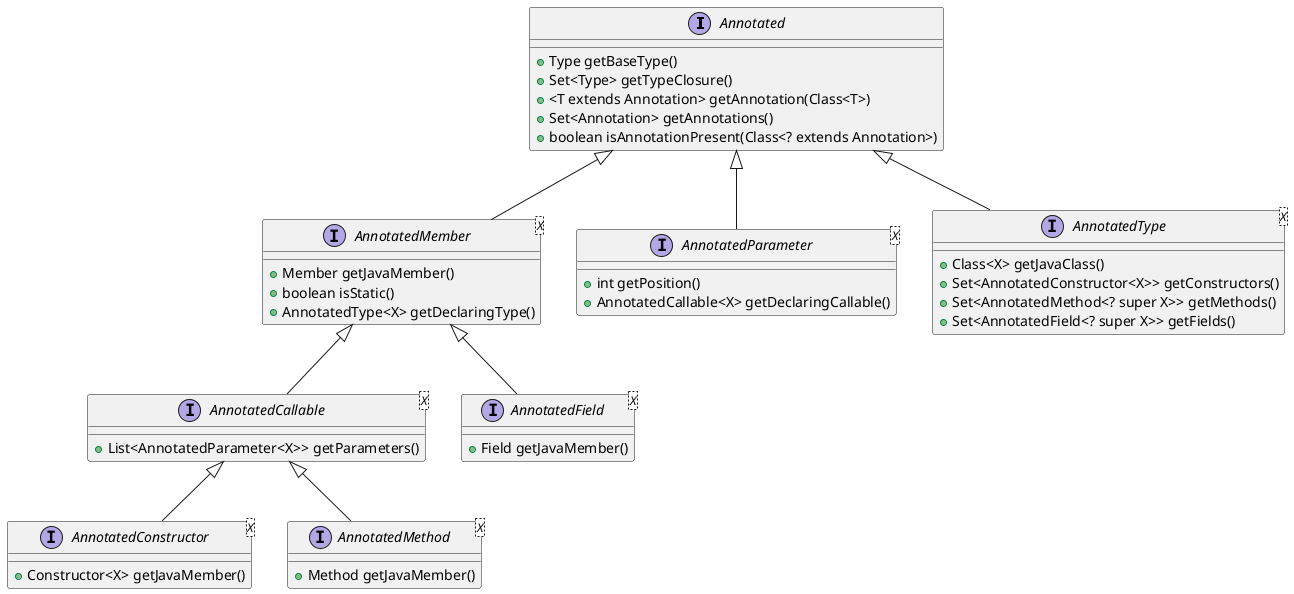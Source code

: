 @startuml

skinparam shadowing false
skinparam defaultFontName Consolas

Annotated <|-- AnnotatedMember
Annotated <|-- AnnotatedParameter
Annotated <|-- AnnotatedType
AnnotatedMember <|-- AnnotatedCallable
AnnotatedMember <|-- AnnotatedField
AnnotatedCallable <|-- AnnotatedConstructor
AnnotatedCallable <|-- AnnotatedMethod

interface Annotated {
    +Type getBaseType()
    +Set<Type> getTypeClosure()
    +<T extends Annotation> getAnnotation(Class<T>)
    +Set<Annotation> getAnnotations()
    +boolean isAnnotationPresent(Class<? extends Annotation>)
}


interface AnnotatedMember<X> {
    +Member getJavaMember()
    +boolean isStatic()
    +AnnotatedType<X> getDeclaringType()
}


interface AnnotatedParameter<X> {
    +int getPosition()
    +AnnotatedCallable<X> getDeclaringCallable()
}


interface AnnotatedType<X> {
    +Class<X> getJavaClass()
    +Set<AnnotatedConstructor<X>> getConstructors()
    +Set<AnnotatedMethod<? super X>> getMethods()
    +Set<AnnotatedField<? super X>> getFields()
}


interface AnnotatedCallable<X> {
    +List<AnnotatedParameter<X>> getParameters()
}


interface AnnotatedField<X> {
    +Field getJavaMember()
}


interface AnnotatedConstructor<X> {
    +Constructor<X> getJavaMember()
}


interface AnnotatedMethod<X> {
    +Method getJavaMember()
}

@enduml
